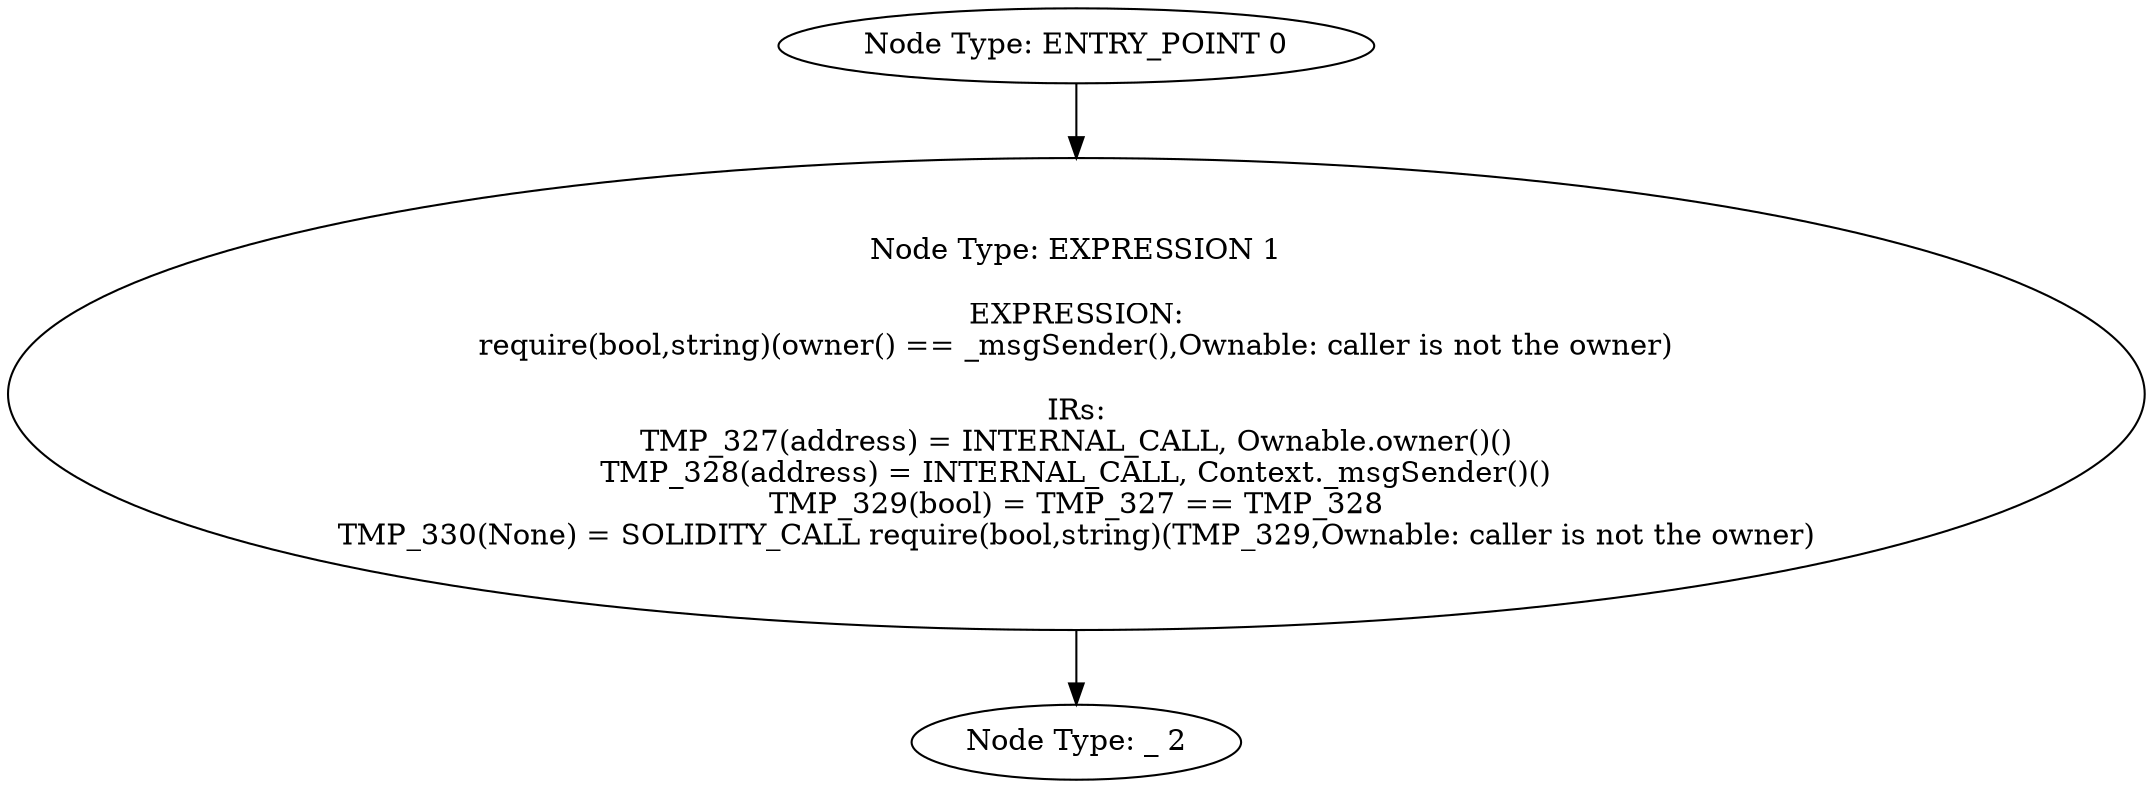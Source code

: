 digraph{
0[label="Node Type: ENTRY_POINT 0
"];
0->1;
1[label="Node Type: EXPRESSION 1

EXPRESSION:
require(bool,string)(owner() == _msgSender(),Ownable: caller is not the owner)

IRs:
TMP_327(address) = INTERNAL_CALL, Ownable.owner()()
TMP_328(address) = INTERNAL_CALL, Context._msgSender()()
TMP_329(bool) = TMP_327 == TMP_328
TMP_330(None) = SOLIDITY_CALL require(bool,string)(TMP_329,Ownable: caller is not the owner)"];
1->2;
2[label="Node Type: _ 2
"];
}
